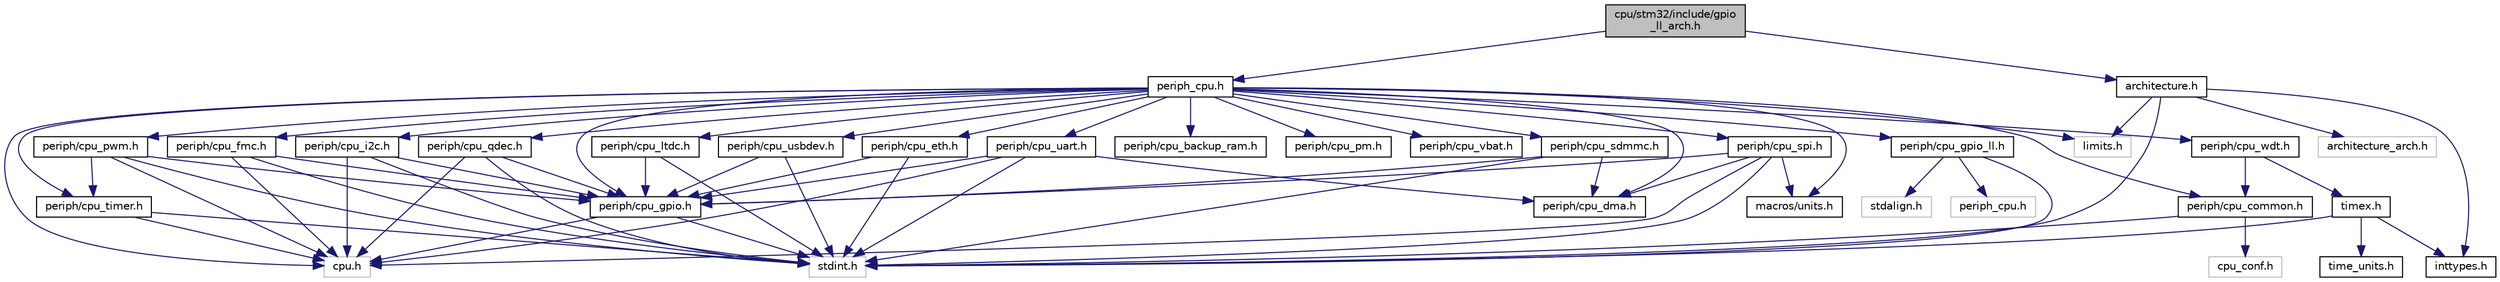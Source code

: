 digraph "cpu/stm32/include/gpio_ll_arch.h"
{
 // LATEX_PDF_SIZE
  edge [fontname="Helvetica",fontsize="10",labelfontname="Helvetica",labelfontsize="10"];
  node [fontname="Helvetica",fontsize="10",shape=record];
  Node1 [label="cpu/stm32/include/gpio\l_ll_arch.h",height=0.2,width=0.4,color="black", fillcolor="grey75", style="filled", fontcolor="black",tooltip="CPU specific part of the Peripheral GPIO Low-Level API."];
  Node1 -> Node2 [color="midnightblue",fontsize="10",style="solid",fontname="Helvetica"];
  Node2 [label="architecture.h",height=0.2,width=0.4,color="black", fillcolor="white", style="filled",URL="$architecture_8h.html",tooltip="Platform-independent access to architecture details."];
  Node2 -> Node3 [color="midnightblue",fontsize="10",style="solid",fontname="Helvetica"];
  Node3 [label="stdint.h",height=0.2,width=0.4,color="grey75", fillcolor="white", style="filled",tooltip=" "];
  Node2 -> Node4 [color="midnightblue",fontsize="10",style="solid",fontname="Helvetica"];
  Node4 [label="inttypes.h",height=0.2,width=0.4,color="black", fillcolor="white", style="filled",URL="$inttypes_8h.html",tooltip="Adds include for missing inttype definitions."];
  Node2 -> Node5 [color="midnightblue",fontsize="10",style="solid",fontname="Helvetica"];
  Node5 [label="limits.h",height=0.2,width=0.4,color="grey75", fillcolor="white", style="filled",tooltip=" "];
  Node2 -> Node6 [color="midnightblue",fontsize="10",style="solid",fontname="Helvetica"];
  Node6 [label="architecture_arch.h",height=0.2,width=0.4,color="grey75", fillcolor="white", style="filled",tooltip=" "];
  Node1 -> Node7 [color="midnightblue",fontsize="10",style="solid",fontname="Helvetica"];
  Node7 [label="periph_cpu.h",height=0.2,width=0.4,color="black", fillcolor="white", style="filled",URL="$stm32_2include_2periph__cpu_8h.html",tooltip="Shared CPU specific definitions for the STM32 family."];
  Node7 -> Node5 [color="midnightblue",fontsize="10",style="solid",fontname="Helvetica"];
  Node7 -> Node8 [color="midnightblue",fontsize="10",style="solid",fontname="Helvetica"];
  Node8 [label="cpu.h",height=0.2,width=0.4,color="grey75", fillcolor="white", style="filled",tooltip=" "];
  Node7 -> Node9 [color="midnightblue",fontsize="10",style="solid",fontname="Helvetica"];
  Node9 [label="macros/units.h",height=0.2,width=0.4,color="black", fillcolor="white", style="filled",URL="$units_8h.html",tooltip="Unit helper macros."];
  Node7 -> Node10 [color="midnightblue",fontsize="10",style="solid",fontname="Helvetica"];
  Node10 [label="periph/cpu_backup_ram.h",height=0.2,width=0.4,color="black", fillcolor="white", style="filled",URL="$cpu__backup__ram_8h.html",tooltip="Backup SRAM CPU specific definitions for the STM32 family."];
  Node7 -> Node11 [color="midnightblue",fontsize="10",style="solid",fontname="Helvetica"];
  Node11 [label="periph/cpu_common.h",height=0.2,width=0.4,color="black", fillcolor="white", style="filled",URL="$stm32_2include_2periph_2cpu__common_8h.html",tooltip="Common CPU definitions for the STM32 family."];
  Node11 -> Node3 [color="midnightblue",fontsize="10",style="solid",fontname="Helvetica"];
  Node11 -> Node12 [color="midnightblue",fontsize="10",style="solid",fontname="Helvetica"];
  Node12 [label="cpu_conf.h",height=0.2,width=0.4,color="grey75", fillcolor="white", style="filled",tooltip=" "];
  Node7 -> Node13 [color="midnightblue",fontsize="10",style="solid",fontname="Helvetica"];
  Node13 [label="periph/cpu_dma.h",height=0.2,width=0.4,color="black", fillcolor="white", style="filled",URL="$cpu__dma_8h.html",tooltip="DMA CPU specific definitions for the STM32 family."];
  Node7 -> Node14 [color="midnightblue",fontsize="10",style="solid",fontname="Helvetica"];
  Node14 [label="periph/cpu_eth.h",height=0.2,width=0.4,color="black", fillcolor="white", style="filled",URL="$cpu__eth_8h.html",tooltip="Ethernet CPU specific definitions for the STM32 family."];
  Node14 -> Node3 [color="midnightblue",fontsize="10",style="solid",fontname="Helvetica"];
  Node14 -> Node15 [color="midnightblue",fontsize="10",style="solid",fontname="Helvetica"];
  Node15 [label="periph/cpu_gpio.h",height=0.2,width=0.4,color="black", fillcolor="white", style="filled",URL="$cpu__gpio_8h.html",tooltip="GPIO CPU definitions for the STM32 family."];
  Node15 -> Node3 [color="midnightblue",fontsize="10",style="solid",fontname="Helvetica"];
  Node15 -> Node8 [color="midnightblue",fontsize="10",style="solid",fontname="Helvetica"];
  Node7 -> Node16 [color="midnightblue",fontsize="10",style="solid",fontname="Helvetica"];
  Node16 [label="periph/cpu_fmc.h",height=0.2,width=0.4,color="black", fillcolor="white", style="filled",URL="$cpu__fmc_8h.html",tooltip="Specific FMC definitions for the STM32."];
  Node16 -> Node3 [color="midnightblue",fontsize="10",style="solid",fontname="Helvetica"];
  Node16 -> Node8 [color="midnightblue",fontsize="10",style="solid",fontname="Helvetica"];
  Node16 -> Node15 [color="midnightblue",fontsize="10",style="solid",fontname="Helvetica"];
  Node7 -> Node15 [color="midnightblue",fontsize="10",style="solid",fontname="Helvetica"];
  Node7 -> Node17 [color="midnightblue",fontsize="10",style="solid",fontname="Helvetica"];
  Node17 [label="periph/cpu_gpio_ll.h",height=0.2,width=0.4,color="black", fillcolor="white", style="filled",URL="$cpu__gpio__ll_8h.html",tooltip="GPIO LL CPU definitions for the STM32 family."];
  Node17 -> Node18 [color="midnightblue",fontsize="10",style="solid",fontname="Helvetica"];
  Node18 [label="stdalign.h",height=0.2,width=0.4,color="grey75", fillcolor="white", style="filled",tooltip=" "];
  Node17 -> Node3 [color="midnightblue",fontsize="10",style="solid",fontname="Helvetica"];
  Node17 -> Node19 [color="midnightblue",fontsize="10",style="solid",fontname="Helvetica"];
  Node19 [label="periph_cpu.h",height=0.2,width=0.4,color="grey75", fillcolor="white", style="filled",tooltip=" "];
  Node7 -> Node20 [color="midnightblue",fontsize="10",style="solid",fontname="Helvetica"];
  Node20 [label="periph/cpu_i2c.h",height=0.2,width=0.4,color="black", fillcolor="white", style="filled",URL="$cpu__i2c_8h.html",tooltip="I2C CPU specific definitions for the STM32 family."];
  Node20 -> Node3 [color="midnightblue",fontsize="10",style="solid",fontname="Helvetica"];
  Node20 -> Node8 [color="midnightblue",fontsize="10",style="solid",fontname="Helvetica"];
  Node20 -> Node15 [color="midnightblue",fontsize="10",style="solid",fontname="Helvetica"];
  Node7 -> Node21 [color="midnightblue",fontsize="10",style="solid",fontname="Helvetica"];
  Node21 [label="periph/cpu_ltdc.h",height=0.2,width=0.4,color="black", fillcolor="white", style="filled",URL="$cpu__ltdc_8h.html",tooltip="LTDC CPU specific definitions for the STM32 family."];
  Node21 -> Node3 [color="midnightblue",fontsize="10",style="solid",fontname="Helvetica"];
  Node21 -> Node15 [color="midnightblue",fontsize="10",style="solid",fontname="Helvetica"];
  Node7 -> Node22 [color="midnightblue",fontsize="10",style="solid",fontname="Helvetica"];
  Node22 [label="periph/cpu_pm.h",height=0.2,width=0.4,color="black", fillcolor="white", style="filled",URL="$stm32_2include_2periph_2cpu__pm_8h.html",tooltip="Power Management (PM) CPU specific definitions for the STM32 family."];
  Node7 -> Node23 [color="midnightblue",fontsize="10",style="solid",fontname="Helvetica"];
  Node23 [label="periph/cpu_pwm.h",height=0.2,width=0.4,color="black", fillcolor="white", style="filled",URL="$cpu__pwm_8h.html",tooltip="PWM CPU specific definitions for the STM32 family."];
  Node23 -> Node3 [color="midnightblue",fontsize="10",style="solid",fontname="Helvetica"];
  Node23 -> Node8 [color="midnightblue",fontsize="10",style="solid",fontname="Helvetica"];
  Node23 -> Node15 [color="midnightblue",fontsize="10",style="solid",fontname="Helvetica"];
  Node23 -> Node24 [color="midnightblue",fontsize="10",style="solid",fontname="Helvetica"];
  Node24 [label="periph/cpu_timer.h",height=0.2,width=0.4,color="black", fillcolor="white", style="filled",URL="$cpu__timer_8h.html",tooltip="Timer CPU specific definitions for the STM32 family."];
  Node24 -> Node3 [color="midnightblue",fontsize="10",style="solid",fontname="Helvetica"];
  Node24 -> Node8 [color="midnightblue",fontsize="10",style="solid",fontname="Helvetica"];
  Node7 -> Node25 [color="midnightblue",fontsize="10",style="solid",fontname="Helvetica"];
  Node25 [label="periph/cpu_qdec.h",height=0.2,width=0.4,color="black", fillcolor="white", style="filled",URL="$cpu__qdec_8h.html",tooltip="QDEC CPU specific definitions for the STM32 family."];
  Node25 -> Node3 [color="midnightblue",fontsize="10",style="solid",fontname="Helvetica"];
  Node25 -> Node8 [color="midnightblue",fontsize="10",style="solid",fontname="Helvetica"];
  Node25 -> Node15 [color="midnightblue",fontsize="10",style="solid",fontname="Helvetica"];
  Node7 -> Node26 [color="midnightblue",fontsize="10",style="solid",fontname="Helvetica"];
  Node26 [label="periph/cpu_sdmmc.h",height=0.2,width=0.4,color="black", fillcolor="white", style="filled",URL="$cpu__sdmmc_8h.html",tooltip="CPU specific definitions for SDIO/SDMMC for the STM32 family."];
  Node26 -> Node3 [color="midnightblue",fontsize="10",style="solid",fontname="Helvetica"];
  Node26 -> Node13 [color="midnightblue",fontsize="10",style="solid",fontname="Helvetica"];
  Node26 -> Node15 [color="midnightblue",fontsize="10",style="solid",fontname="Helvetica"];
  Node7 -> Node27 [color="midnightblue",fontsize="10",style="solid",fontname="Helvetica"];
  Node27 [label="periph/cpu_spi.h",height=0.2,width=0.4,color="black", fillcolor="white", style="filled",URL="$cpu__spi_8h.html",tooltip="SPI CPU specific definitions for the STM32 family."];
  Node27 -> Node3 [color="midnightblue",fontsize="10",style="solid",fontname="Helvetica"];
  Node27 -> Node8 [color="midnightblue",fontsize="10",style="solid",fontname="Helvetica"];
  Node27 -> Node9 [color="midnightblue",fontsize="10",style="solid",fontname="Helvetica"];
  Node27 -> Node13 [color="midnightblue",fontsize="10",style="solid",fontname="Helvetica"];
  Node27 -> Node15 [color="midnightblue",fontsize="10",style="solid",fontname="Helvetica"];
  Node7 -> Node24 [color="midnightblue",fontsize="10",style="solid",fontname="Helvetica"];
  Node7 -> Node28 [color="midnightblue",fontsize="10",style="solid",fontname="Helvetica"];
  Node28 [label="periph/cpu_uart.h",height=0.2,width=0.4,color="black", fillcolor="white", style="filled",URL="$cpu__uart_8h.html",tooltip="UART CPU specific definitions for the STM32 family."];
  Node28 -> Node3 [color="midnightblue",fontsize="10",style="solid",fontname="Helvetica"];
  Node28 -> Node8 [color="midnightblue",fontsize="10",style="solid",fontname="Helvetica"];
  Node28 -> Node13 [color="midnightblue",fontsize="10",style="solid",fontname="Helvetica"];
  Node28 -> Node15 [color="midnightblue",fontsize="10",style="solid",fontname="Helvetica"];
  Node7 -> Node29 [color="midnightblue",fontsize="10",style="solid",fontname="Helvetica"];
  Node29 [label="periph/cpu_usbdev.h",height=0.2,width=0.4,color="black", fillcolor="white", style="filled",URL="$cpu__usbdev_8h.html",tooltip="USB CPU specific definitions for the STM32 family."];
  Node29 -> Node3 [color="midnightblue",fontsize="10",style="solid",fontname="Helvetica"];
  Node29 -> Node15 [color="midnightblue",fontsize="10",style="solid",fontname="Helvetica"];
  Node7 -> Node30 [color="midnightblue",fontsize="10",style="solid",fontname="Helvetica"];
  Node30 [label="periph/cpu_vbat.h",height=0.2,width=0.4,color="black", fillcolor="white", style="filled",URL="$cpu__vbat_8h.html",tooltip="CPU internal VBAT interface and definitions of the STM32 family."];
  Node7 -> Node31 [color="midnightblue",fontsize="10",style="solid",fontname="Helvetica"];
  Node31 [label="periph/cpu_wdt.h",height=0.2,width=0.4,color="black", fillcolor="white", style="filled",URL="$cpu__wdt_8h.html",tooltip="Watchdog CPU definitions for the STM32 family."];
  Node31 -> Node32 [color="midnightblue",fontsize="10",style="solid",fontname="Helvetica"];
  Node32 [label="timex.h",height=0.2,width=0.4,color="black", fillcolor="white", style="filled",URL="$timex_8h.html",tooltip="Utility library for comparing and computing timestamps."];
  Node32 -> Node3 [color="midnightblue",fontsize="10",style="solid",fontname="Helvetica"];
  Node32 -> Node4 [color="midnightblue",fontsize="10",style="solid",fontname="Helvetica"];
  Node32 -> Node33 [color="midnightblue",fontsize="10",style="solid",fontname="Helvetica"];
  Node33 [label="time_units.h",height=0.2,width=0.4,color="black", fillcolor="white", style="filled",URL="$time__units_8h.html",tooltip="Utility header providing time unit defines."];
  Node31 -> Node11 [color="midnightblue",fontsize="10",style="solid",fontname="Helvetica"];
}
